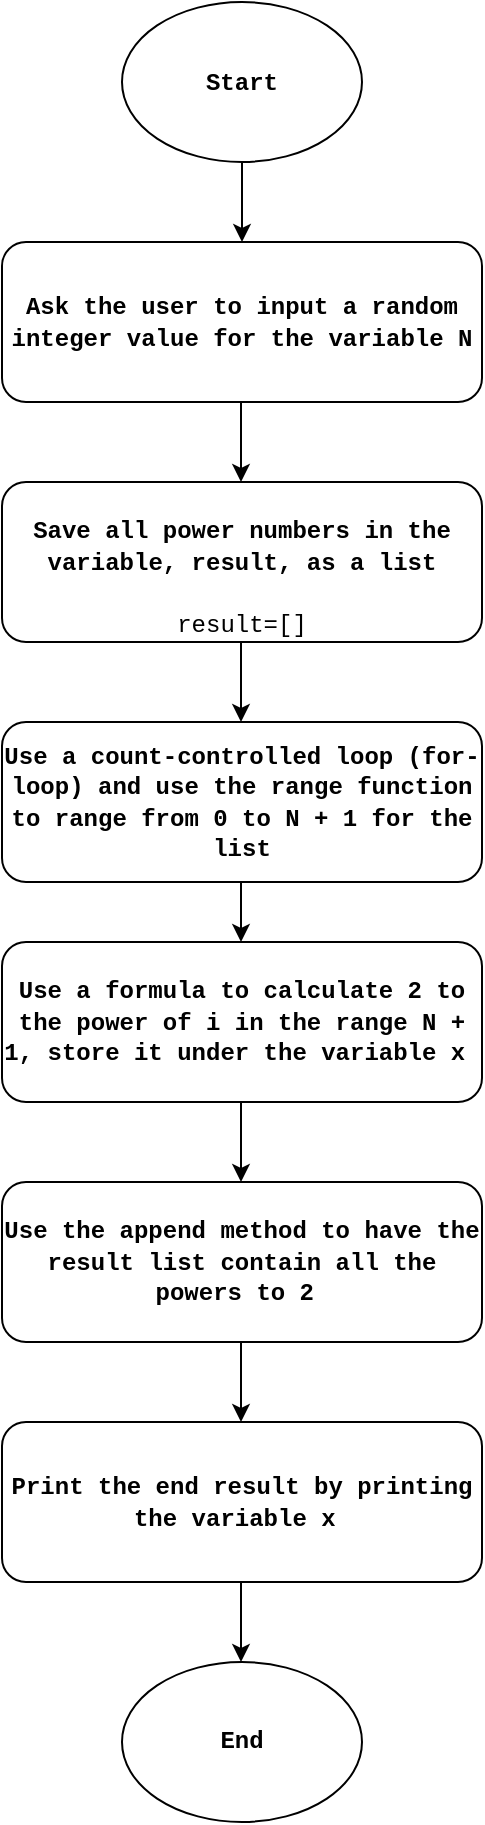 <mxfile>
    <diagram id="ciB9b8L8P_exbmGzQ125" name="Page-1">
        <mxGraphModel dx="576" dy="475" grid="1" gridSize="10" guides="1" tooltips="1" connect="1" arrows="1" fold="1" page="1" pageScale="1" pageWidth="850" pageHeight="1100" math="0" shadow="0">
            <root>
                <mxCell id="0"/>
                <mxCell id="1" parent="0"/>
                <mxCell id="2" value="" style="endArrow=classic;html=1;exitX=0.5;exitY=1;exitDx=0;exitDy=0;" edge="1" parent="1">
                    <mxGeometry width="50" height="50" relative="1" as="geometry">
                        <mxPoint x="290" y="80" as="sourcePoint"/>
                        <mxPoint x="290" y="120" as="targetPoint"/>
                    </mxGeometry>
                </mxCell>
                <mxCell id="3" value="&lt;h4&gt;&lt;font face=&quot;Courier New&quot;&gt;Ask the user to input a random integer value for the variable N&lt;/font&gt;&lt;/h4&gt;" style="rounded=1;whiteSpace=wrap;html=1;" vertex="1" parent="1">
                    <mxGeometry x="170" y="120" width="240" height="80" as="geometry"/>
                </mxCell>
                <mxCell id="4" value="" style="endArrow=classic;html=1;exitX=0.5;exitY=1;exitDx=0;exitDy=0;" edge="1" parent="1">
                    <mxGeometry width="50" height="50" relative="1" as="geometry">
                        <mxPoint x="289.5" y="200" as="sourcePoint"/>
                        <mxPoint x="289.5" y="240" as="targetPoint"/>
                    </mxGeometry>
                </mxCell>
                <mxCell id="5" value="&lt;h4&gt;&lt;font face=&quot;Courier New&quot;&gt;Save all power numbers in the variable, result, as a list&lt;/font&gt;&lt;/h4&gt;&lt;div&gt;&lt;font face=&quot;Courier New&quot;&gt;result=[]&lt;/font&gt;&lt;/div&gt;" style="rounded=1;whiteSpace=wrap;html=1;" vertex="1" parent="1">
                    <mxGeometry x="170" y="240" width="240" height="80" as="geometry"/>
                </mxCell>
                <mxCell id="6" value="" style="endArrow=classic;html=1;exitX=0.5;exitY=1;exitDx=0;exitDy=0;" edge="1" parent="1">
                    <mxGeometry width="50" height="50" relative="1" as="geometry">
                        <mxPoint x="289.5" y="320" as="sourcePoint"/>
                        <mxPoint x="289.5" y="360" as="targetPoint"/>
                    </mxGeometry>
                </mxCell>
                <mxCell id="7" value="" style="endArrow=classic;html=1;exitX=0.5;exitY=1;exitDx=0;exitDy=0;" edge="1" parent="1">
                    <mxGeometry width="50" height="50" relative="1" as="geometry">
                        <mxPoint x="289.5" y="430" as="sourcePoint"/>
                        <mxPoint x="289.5" y="470" as="targetPoint"/>
                    </mxGeometry>
                </mxCell>
                <mxCell id="8" value="&lt;h4&gt;&lt;font face=&quot;Courier New&quot;&gt;Use a count-controlled loop (for-loop) and use the range function to range from 0 to N + 1 for the list&lt;/font&gt;&lt;/h4&gt;" style="rounded=1;whiteSpace=wrap;html=1;" vertex="1" parent="1">
                    <mxGeometry x="170" y="360" width="240" height="80" as="geometry"/>
                </mxCell>
                <mxCell id="9" value="" style="endArrow=classic;html=1;exitX=0.5;exitY=1;exitDx=0;exitDy=0;" edge="1" parent="1">
                    <mxGeometry width="50" height="50" relative="1" as="geometry">
                        <mxPoint x="289.5" y="550" as="sourcePoint"/>
                        <mxPoint x="289.5" y="590" as="targetPoint"/>
                    </mxGeometry>
                </mxCell>
                <mxCell id="10" value="&lt;h4&gt;&lt;font face=&quot;Courier New&quot;&gt;Use a formula to calculate 2 to the power of i in the range N + 1, store it under the variable x&amp;nbsp;&lt;/font&gt;&lt;/h4&gt;" style="rounded=1;whiteSpace=wrap;html=1;" vertex="1" parent="1">
                    <mxGeometry x="170" y="470" width="240" height="80" as="geometry"/>
                </mxCell>
                <mxCell id="11" value="&lt;h4&gt;End&lt;/h4&gt;" style="ellipse;whiteSpace=wrap;html=1;fontFamily=Courier New;" vertex="1" parent="1">
                    <mxGeometry x="230" y="830" width="120" height="80" as="geometry"/>
                </mxCell>
                <mxCell id="22" value="&lt;h4&gt;&lt;font face=&quot;Courier New&quot;&gt;Start&lt;/font&gt;&lt;/h4&gt;" style="ellipse;whiteSpace=wrap;html=1;" vertex="1" parent="1">
                    <mxGeometry x="230" width="120" height="80" as="geometry"/>
                </mxCell>
                <mxCell id="23" value="&lt;h4&gt;&lt;font face=&quot;Courier New&quot;&gt;Use the append method to have the result list contain all the powers to 2&amp;nbsp;&lt;/font&gt;&lt;/h4&gt;" style="rounded=1;whiteSpace=wrap;html=1;" vertex="1" parent="1">
                    <mxGeometry x="170" y="590" width="240" height="80" as="geometry"/>
                </mxCell>
                <mxCell id="24" value="" style="endArrow=classic;html=1;exitX=0.5;exitY=1;exitDx=0;exitDy=0;" edge="1" parent="1">
                    <mxGeometry width="50" height="50" relative="1" as="geometry">
                        <mxPoint x="289.5" y="670" as="sourcePoint"/>
                        <mxPoint x="289.5" y="710" as="targetPoint"/>
                    </mxGeometry>
                </mxCell>
                <mxCell id="25" value="&lt;h4&gt;&lt;font face=&quot;Courier New&quot;&gt;Print the end result by printing the variable x&amp;nbsp;&lt;/font&gt;&lt;/h4&gt;" style="rounded=1;whiteSpace=wrap;html=1;" vertex="1" parent="1">
                    <mxGeometry x="170" y="710" width="240" height="80" as="geometry"/>
                </mxCell>
                <mxCell id="26" value="" style="endArrow=classic;html=1;exitX=0.5;exitY=1;exitDx=0;exitDy=0;" edge="1" parent="1">
                    <mxGeometry width="50" height="50" relative="1" as="geometry">
                        <mxPoint x="289.5" y="790" as="sourcePoint"/>
                        <mxPoint x="289.5" y="830" as="targetPoint"/>
                    </mxGeometry>
                </mxCell>
            </root>
        </mxGraphModel>
    </diagram>
</mxfile>